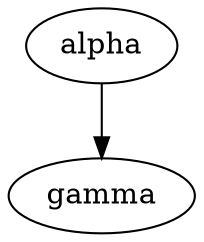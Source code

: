 digraph {
/*
  example stmt_list:
    foo -> bar
    biff -> baz

  example node_stmt:
    learn_c [label="learn C somehow"]
*/
gamma [label=gamma]
alpha [label=alpha]
alpha -> gamma
}

